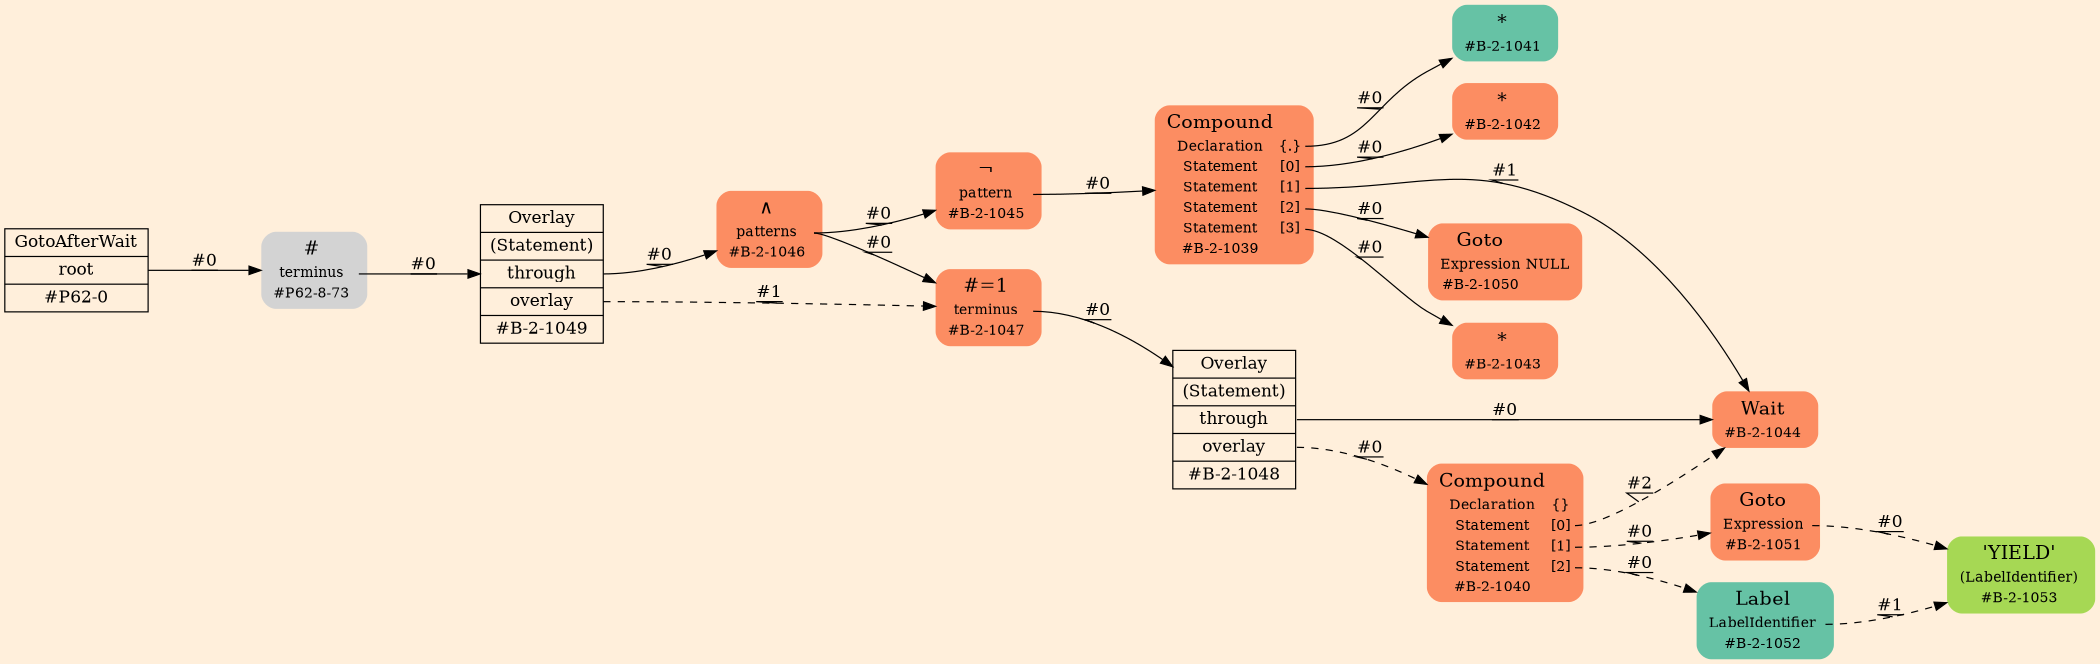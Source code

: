digraph Inferno {
graph [
rankdir = "LR"
ranksep = 1.0
size = "14,20"
bgcolor = antiquewhite1
];
node [
];
"CR#P62-0" [
shape = "record"
fillcolor = "transparent"
label = "<fixed> GotoAfterWait | <port0> root | <port1> #P62-0"
style = "filled"
fontsize = "14"
fillcolor = antiquewhite1
];
"#P62-8-73" [
shape = "plaintext"
label = <<TABLE BORDER="0" CELLBORDER="0" CELLSPACING="0">
 <TR>
  <TD><FONT POINT-SIZE="16.0">#</FONT></TD>
  <TD></TD>
 </TR>
 <TR>
  <TD>terminus</TD>
  <TD PORT="port0"></TD>
 </TR>
 <TR>
  <TD>#P62-8-73</TD>
  <TD PORT="port1"></TD>
 </TR>
</TABLE>>
style = "rounded,filled"
fontsize = "12"
];
"#B-2-1049" [
shape = "record"
fillcolor = "/set28/2"
label = "<fixed> Overlay | <port0> (Statement) | <port1> through | <port2> overlay | <port3> #B-2-1049"
style = "filled"
fontsize = "14"
fillcolor = antiquewhite1
];
"#B-2-1046" [
shape = "plaintext"
fillcolor = "/set28/2"
label = <<TABLE BORDER="0" CELLBORDER="0" CELLSPACING="0">
 <TR>
  <TD><FONT POINT-SIZE="16.0">∧</FONT></TD>
  <TD></TD>
 </TR>
 <TR>
  <TD>patterns</TD>
  <TD PORT="port0"></TD>
 </TR>
 <TR>
  <TD>#B-2-1046</TD>
  <TD PORT="port1"></TD>
 </TR>
</TABLE>>
style = "rounded,filled"
fontsize = "12"
];
"#B-2-1047" [
shape = "plaintext"
fillcolor = "/set28/2"
label = <<TABLE BORDER="0" CELLBORDER="0" CELLSPACING="0">
 <TR>
  <TD><FONT POINT-SIZE="16.0">#=1</FONT></TD>
  <TD></TD>
 </TR>
 <TR>
  <TD>terminus</TD>
  <TD PORT="port0"></TD>
 </TR>
 <TR>
  <TD>#B-2-1047</TD>
  <TD PORT="port1"></TD>
 </TR>
</TABLE>>
style = "rounded,filled"
fontsize = "12"
];
"#B-2-1048" [
shape = "record"
fillcolor = "/set28/2"
label = "<fixed> Overlay | <port0> (Statement) | <port1> through | <port2> overlay | <port3> #B-2-1048"
style = "filled"
fontsize = "14"
fillcolor = antiquewhite1
];
"#B-2-1044" [
shape = "plaintext"
fillcolor = "/set28/2"
label = <<TABLE BORDER="0" CELLBORDER="0" CELLSPACING="0">
 <TR>
  <TD><FONT POINT-SIZE="16.0">Wait</FONT></TD>
  <TD></TD>
 </TR>
 <TR>
  <TD>#B-2-1044</TD>
  <TD PORT="port0"></TD>
 </TR>
</TABLE>>
style = "rounded,filled"
fontsize = "12"
];
"#B-2-1040" [
shape = "plaintext"
fillcolor = "/set28/2"
label = <<TABLE BORDER="0" CELLBORDER="0" CELLSPACING="0">
 <TR>
  <TD><FONT POINT-SIZE="16.0">Compound</FONT></TD>
  <TD></TD>
 </TR>
 <TR>
  <TD>Declaration</TD>
  <TD PORT="port0">{}</TD>
 </TR>
 <TR>
  <TD>Statement</TD>
  <TD PORT="port1">[0]</TD>
 </TR>
 <TR>
  <TD>Statement</TD>
  <TD PORT="port2">[1]</TD>
 </TR>
 <TR>
  <TD>Statement</TD>
  <TD PORT="port3">[2]</TD>
 </TR>
 <TR>
  <TD>#B-2-1040</TD>
  <TD PORT="port4"></TD>
 </TR>
</TABLE>>
style = "rounded,filled"
fontsize = "12"
];
"#B-2-1051" [
shape = "plaintext"
fillcolor = "/set28/2"
label = <<TABLE BORDER="0" CELLBORDER="0" CELLSPACING="0">
 <TR>
  <TD><FONT POINT-SIZE="16.0">Goto</FONT></TD>
  <TD></TD>
 </TR>
 <TR>
  <TD>Expression</TD>
  <TD PORT="port0"></TD>
 </TR>
 <TR>
  <TD>#B-2-1051</TD>
  <TD PORT="port1"></TD>
 </TR>
</TABLE>>
style = "rounded,filled"
fontsize = "12"
];
"#B-2-1053" [
shape = "plaintext"
fillcolor = "/set28/5"
label = <<TABLE BORDER="0" CELLBORDER="0" CELLSPACING="0">
 <TR>
  <TD><FONT POINT-SIZE="16.0">'YIELD'</FONT></TD>
  <TD></TD>
 </TR>
 <TR>
  <TD>(LabelIdentifier)</TD>
  <TD PORT="port0"></TD>
 </TR>
 <TR>
  <TD>#B-2-1053</TD>
  <TD PORT="port1"></TD>
 </TR>
</TABLE>>
style = "rounded,filled"
fontsize = "12"
];
"#B-2-1052" [
shape = "plaintext"
fillcolor = "/set28/1"
label = <<TABLE BORDER="0" CELLBORDER="0" CELLSPACING="0">
 <TR>
  <TD><FONT POINT-SIZE="16.0">Label</FONT></TD>
  <TD></TD>
 </TR>
 <TR>
  <TD>LabelIdentifier</TD>
  <TD PORT="port0"></TD>
 </TR>
 <TR>
  <TD>#B-2-1052</TD>
  <TD PORT="port1"></TD>
 </TR>
</TABLE>>
style = "rounded,filled"
fontsize = "12"
];
"#B-2-1045" [
shape = "plaintext"
fillcolor = "/set28/2"
label = <<TABLE BORDER="0" CELLBORDER="0" CELLSPACING="0">
 <TR>
  <TD><FONT POINT-SIZE="16.0">¬</FONT></TD>
  <TD></TD>
 </TR>
 <TR>
  <TD>pattern</TD>
  <TD PORT="port0"></TD>
 </TR>
 <TR>
  <TD>#B-2-1045</TD>
  <TD PORT="port1"></TD>
 </TR>
</TABLE>>
style = "rounded,filled"
fontsize = "12"
];
"#B-2-1039" [
shape = "plaintext"
fillcolor = "/set28/2"
label = <<TABLE BORDER="0" CELLBORDER="0" CELLSPACING="0">
 <TR>
  <TD><FONT POINT-SIZE="16.0">Compound</FONT></TD>
  <TD></TD>
 </TR>
 <TR>
  <TD>Declaration</TD>
  <TD PORT="port0">{.}</TD>
 </TR>
 <TR>
  <TD>Statement</TD>
  <TD PORT="port1">[0]</TD>
 </TR>
 <TR>
  <TD>Statement</TD>
  <TD PORT="port2">[1]</TD>
 </TR>
 <TR>
  <TD>Statement</TD>
  <TD PORT="port3">[2]</TD>
 </TR>
 <TR>
  <TD>Statement</TD>
  <TD PORT="port4">[3]</TD>
 </TR>
 <TR>
  <TD>#B-2-1039</TD>
  <TD PORT="port5"></TD>
 </TR>
</TABLE>>
style = "rounded,filled"
fontsize = "12"
];
"#B-2-1041" [
shape = "plaintext"
fillcolor = "/set28/1"
label = <<TABLE BORDER="0" CELLBORDER="0" CELLSPACING="0">
 <TR>
  <TD><FONT POINT-SIZE="16.0">*</FONT></TD>
  <TD></TD>
 </TR>
 <TR>
  <TD>#B-2-1041</TD>
  <TD PORT="port0"></TD>
 </TR>
</TABLE>>
style = "rounded,filled"
fontsize = "12"
];
"#B-2-1042" [
shape = "plaintext"
fillcolor = "/set28/2"
label = <<TABLE BORDER="0" CELLBORDER="0" CELLSPACING="0">
 <TR>
  <TD><FONT POINT-SIZE="16.0">*</FONT></TD>
  <TD></TD>
 </TR>
 <TR>
  <TD>#B-2-1042</TD>
  <TD PORT="port0"></TD>
 </TR>
</TABLE>>
style = "rounded,filled"
fontsize = "12"
];
"#B-2-1050" [
shape = "plaintext"
fillcolor = "/set28/2"
label = <<TABLE BORDER="0" CELLBORDER="0" CELLSPACING="0">
 <TR>
  <TD><FONT POINT-SIZE="16.0">Goto</FONT></TD>
  <TD></TD>
 </TR>
 <TR>
  <TD>Expression</TD>
  <TD PORT="port0">NULL</TD>
 </TR>
 <TR>
  <TD>#B-2-1050</TD>
  <TD PORT="port1"></TD>
 </TR>
</TABLE>>
style = "rounded,filled"
fontsize = "12"
];
"#B-2-1043" [
shape = "plaintext"
fillcolor = "/set28/2"
label = <<TABLE BORDER="0" CELLBORDER="0" CELLSPACING="0">
 <TR>
  <TD><FONT POINT-SIZE="16.0">*</FONT></TD>
  <TD></TD>
 </TR>
 <TR>
  <TD>#B-2-1043</TD>
  <TD PORT="port0"></TD>
 </TR>
</TABLE>>
style = "rounded,filled"
fontsize = "12"
];
"CR#P62-0":port0 -> "#P62-8-73" [style="solid"
label = "#0"
decorate = true
];
"#P62-8-73":port0 -> "#B-2-1049" [style="solid"
label = "#0"
decorate = true
];
"#B-2-1049":port1 -> "#B-2-1046" [style="solid"
label = "#0"
decorate = true
];
"#B-2-1049":port2 -> "#B-2-1047" [style="dashed"
label = "#1"
decorate = true
];
"#B-2-1046":port0 -> "#B-2-1047" [style="solid"
label = "#0"
decorate = true
];
"#B-2-1046":port0 -> "#B-2-1045" [style="solid"
label = "#0"
decorate = true
];
"#B-2-1047":port0 -> "#B-2-1048" [style="solid"
label = "#0"
decorate = true
];
"#B-2-1048":port1 -> "#B-2-1044" [style="solid"
label = "#0"
decorate = true
];
"#B-2-1048":port2 -> "#B-2-1040" [style="dashed"
label = "#0"
decorate = true
];
"#B-2-1040":port1 -> "#B-2-1044" [style="dashed"
label = "#2"
decorate = true
];
"#B-2-1040":port2 -> "#B-2-1051" [style="dashed"
label = "#0"
decorate = true
];
"#B-2-1040":port3 -> "#B-2-1052" [style="dashed"
label = "#0"
decorate = true
];
"#B-2-1051":port0 -> "#B-2-1053" [style="dashed"
label = "#0"
decorate = true
];
"#B-2-1052":port0 -> "#B-2-1053" [style="dashed"
label = "#1"
decorate = true
];
"#B-2-1045":port0 -> "#B-2-1039" [style="solid"
label = "#0"
decorate = true
];
"#B-2-1039":port0 -> "#B-2-1041" [style="solid"
label = "#0"
decorate = true
];
"#B-2-1039":port1 -> "#B-2-1042" [style="solid"
label = "#0"
decorate = true
];
"#B-2-1039":port2 -> "#B-2-1044" [style="solid"
label = "#1"
decorate = true
];
"#B-2-1039":port3 -> "#B-2-1050" [style="solid"
label = "#0"
decorate = true
];
"#B-2-1039":port4 -> "#B-2-1043" [style="solid"
label = "#0"
decorate = true
];
}
